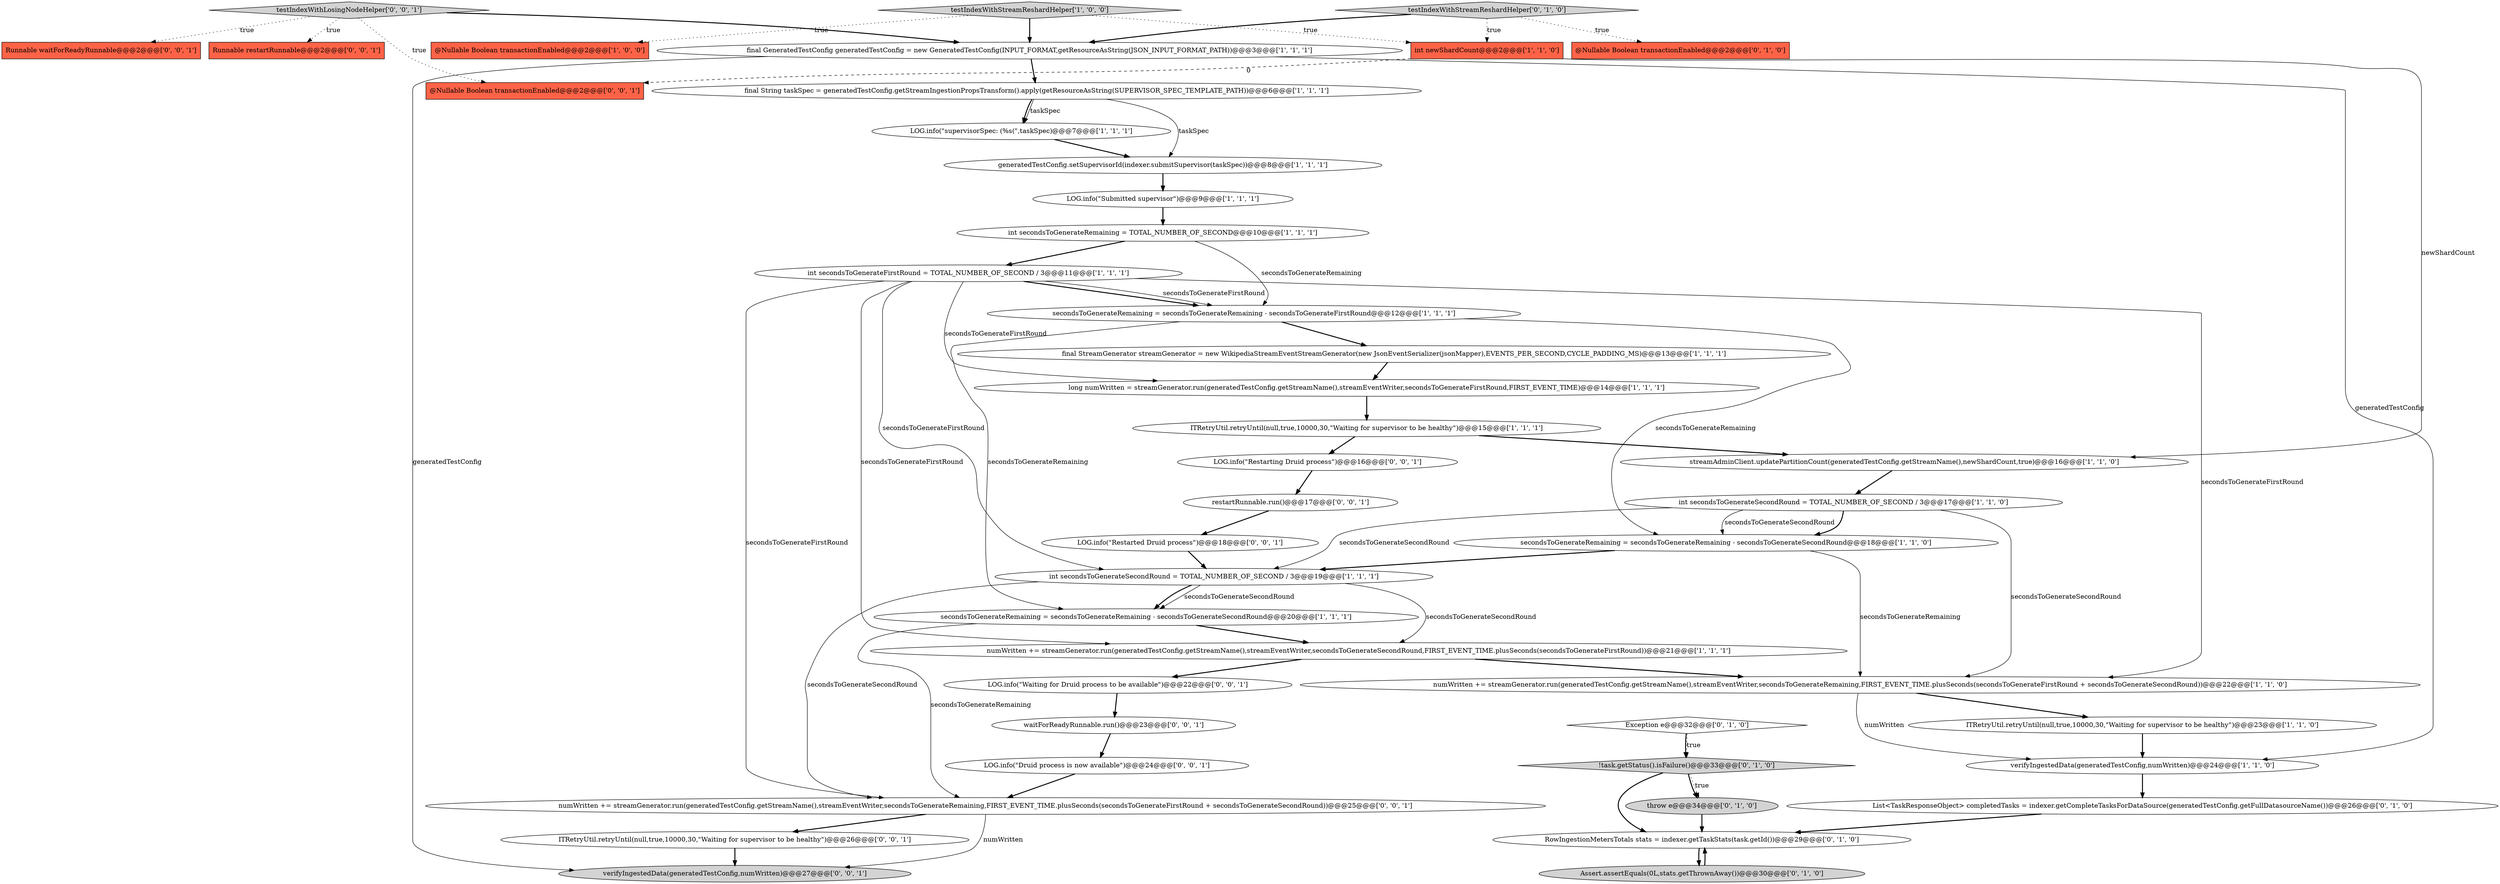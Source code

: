 digraph {
11 [style = filled, label = "testIndexWithStreamReshardHelper['1', '0', '0']", fillcolor = lightgray, shape = diamond image = "AAA0AAABBB1BBB"];
38 [style = filled, label = "testIndexWithLosingNodeHelper['0', '0', '1']", fillcolor = lightgray, shape = diamond image = "AAA0AAABBB3BBB"];
10 [style = filled, label = "secondsToGenerateRemaining = secondsToGenerateRemaining - secondsToGenerateSecondRound@@@18@@@['1', '1', '0']", fillcolor = white, shape = ellipse image = "AAA0AAABBB1BBB"];
13 [style = filled, label = "ITRetryUtil.retryUntil(null,true,10000,30,\"Waiting for supervisor to be healthy\")@@@15@@@['1', '1', '1']", fillcolor = white, shape = ellipse image = "AAA0AAABBB1BBB"];
40 [style = filled, label = "LOG.info(\"Restarting Druid process\")@@@16@@@['0', '0', '1']", fillcolor = white, shape = ellipse image = "AAA0AAABBB3BBB"];
42 [style = filled, label = "LOG.info(\"Restarted Druid process\")@@@18@@@['0', '0', '1']", fillcolor = white, shape = ellipse image = "AAA0AAABBB3BBB"];
6 [style = filled, label = "secondsToGenerateRemaining = secondsToGenerateRemaining - secondsToGenerateSecondRound@@@20@@@['1', '1', '1']", fillcolor = white, shape = ellipse image = "AAA0AAABBB1BBB"];
24 [style = filled, label = "Exception e@@@32@@@['0', '1', '0']", fillcolor = white, shape = diamond image = "AAA1AAABBB2BBB"];
5 [style = filled, label = "generatedTestConfig.setSupervisorId(indexer.submitSupervisor(taskSpec))@@@8@@@['1', '1', '1']", fillcolor = white, shape = ellipse image = "AAA0AAABBB1BBB"];
22 [style = filled, label = "verifyIngestedData(generatedTestConfig,numWritten)@@@24@@@['1', '1', '0']", fillcolor = white, shape = ellipse image = "AAA0AAABBB1BBB"];
23 [style = filled, label = "@Nullable Boolean transactionEnabled@@@2@@@['0', '1', '0']", fillcolor = tomato, shape = box image = "AAA0AAABBB2BBB"];
32 [style = filled, label = "Runnable waitForReadyRunnable@@@2@@@['0', '0', '1']", fillcolor = tomato, shape = box image = "AAA0AAABBB3BBB"];
26 [style = filled, label = "testIndexWithStreamReshardHelper['0', '1', '0']", fillcolor = lightgray, shape = diamond image = "AAA0AAABBB2BBB"];
25 [style = filled, label = "Assert.assertEquals(0L,stats.getThrownAway())@@@30@@@['0', '1', '0']", fillcolor = lightgray, shape = ellipse image = "AAA1AAABBB2BBB"];
30 [style = filled, label = "List<TaskResponseObject> completedTasks = indexer.getCompleteTasksForDataSource(generatedTestConfig.getFullDatasourceName())@@@26@@@['0', '1', '0']", fillcolor = white, shape = ellipse image = "AAA1AAABBB2BBB"];
7 [style = filled, label = "final StreamGenerator streamGenerator = new WikipediaStreamEventStreamGenerator(new JsonEventSerializer(jsonMapper),EVENTS_PER_SECOND,CYCLE_PADDING_MS)@@@13@@@['1', '1', '1']", fillcolor = white, shape = ellipse image = "AAA0AAABBB1BBB"];
33 [style = filled, label = "LOG.info(\"Druid process is now available\")@@@24@@@['0', '0', '1']", fillcolor = white, shape = ellipse image = "AAA0AAABBB3BBB"];
35 [style = filled, label = "numWritten += streamGenerator.run(generatedTestConfig.getStreamName(),streamEventWriter,secondsToGenerateRemaining,FIRST_EVENT_TIME.plusSeconds(secondsToGenerateFirstRound + secondsToGenerateSecondRound))@@@25@@@['0', '0', '1']", fillcolor = white, shape = ellipse image = "AAA0AAABBB3BBB"];
34 [style = filled, label = "LOG.info(\"Waiting for Druid process to be available\")@@@22@@@['0', '0', '1']", fillcolor = white, shape = ellipse image = "AAA0AAABBB3BBB"];
2 [style = filled, label = "secondsToGenerateRemaining = secondsToGenerateRemaining - secondsToGenerateFirstRound@@@12@@@['1', '1', '1']", fillcolor = white, shape = ellipse image = "AAA0AAABBB1BBB"];
1 [style = filled, label = "LOG.info(\"Submitted supervisor\")@@@9@@@['1', '1', '1']", fillcolor = white, shape = ellipse image = "AAA0AAABBB1BBB"];
37 [style = filled, label = "waitForReadyRunnable.run()@@@23@@@['0', '0', '1']", fillcolor = white, shape = ellipse image = "AAA0AAABBB3BBB"];
39 [style = filled, label = "@Nullable Boolean transactionEnabled@@@2@@@['0', '0', '1']", fillcolor = tomato, shape = box image = "AAA0AAABBB3BBB"];
0 [style = filled, label = "@Nullable Boolean transactionEnabled@@@2@@@['1', '0', '0']", fillcolor = tomato, shape = box image = "AAA0AAABBB1BBB"];
4 [style = filled, label = "streamAdminClient.updatePartitionCount(generatedTestConfig.getStreamName(),newShardCount,true)@@@16@@@['1', '1', '0']", fillcolor = white, shape = ellipse image = "AAA0AAABBB1BBB"];
16 [style = filled, label = "ITRetryUtil.retryUntil(null,true,10000,30,\"Waiting for supervisor to be healthy\")@@@23@@@['1', '1', '0']", fillcolor = white, shape = ellipse image = "AAA0AAABBB1BBB"];
21 [style = filled, label = "int newShardCount@@@2@@@['1', '1', '0']", fillcolor = tomato, shape = box image = "AAA0AAABBB1BBB"];
29 [style = filled, label = "!task.getStatus().isFailure()@@@33@@@['0', '1', '0']", fillcolor = lightgray, shape = diamond image = "AAA1AAABBB2BBB"];
18 [style = filled, label = "int secondsToGenerateFirstRound = TOTAL_NUMBER_OF_SECOND / 3@@@11@@@['1', '1', '1']", fillcolor = white, shape = ellipse image = "AAA0AAABBB1BBB"];
17 [style = filled, label = "numWritten += streamGenerator.run(generatedTestConfig.getStreamName(),streamEventWriter,secondsToGenerateSecondRound,FIRST_EVENT_TIME.plusSeconds(secondsToGenerateFirstRound))@@@21@@@['1', '1', '1']", fillcolor = white, shape = ellipse image = "AAA0AAABBB1BBB"];
41 [style = filled, label = "restartRunnable.run()@@@17@@@['0', '0', '1']", fillcolor = white, shape = ellipse image = "AAA0AAABBB3BBB"];
43 [style = filled, label = "verifyIngestedData(generatedTestConfig,numWritten)@@@27@@@['0', '0', '1']", fillcolor = lightgray, shape = ellipse image = "AAA0AAABBB3BBB"];
19 [style = filled, label = "LOG.info(\"supervisorSpec: (%s(\",taskSpec)@@@7@@@['1', '1', '1']", fillcolor = white, shape = ellipse image = "AAA0AAABBB1BBB"];
28 [style = filled, label = "throw e@@@34@@@['0', '1', '0']", fillcolor = lightgray, shape = ellipse image = "AAA1AAABBB2BBB"];
3 [style = filled, label = "numWritten += streamGenerator.run(generatedTestConfig.getStreamName(),streamEventWriter,secondsToGenerateRemaining,FIRST_EVENT_TIME.plusSeconds(secondsToGenerateFirstRound + secondsToGenerateSecondRound))@@@22@@@['1', '1', '0']", fillcolor = white, shape = ellipse image = "AAA0AAABBB1BBB"];
31 [style = filled, label = "Runnable restartRunnable@@@2@@@['0', '0', '1']", fillcolor = tomato, shape = box image = "AAA0AAABBB3BBB"];
14 [style = filled, label = "int secondsToGenerateSecondRound = TOTAL_NUMBER_OF_SECOND / 3@@@17@@@['1', '1', '0']", fillcolor = white, shape = ellipse image = "AAA0AAABBB1BBB"];
27 [style = filled, label = "RowIngestionMetersTotals stats = indexer.getTaskStats(task.getId())@@@29@@@['0', '1', '0']", fillcolor = white, shape = ellipse image = "AAA1AAABBB2BBB"];
15 [style = filled, label = "final String taskSpec = generatedTestConfig.getStreamIngestionPropsTransform().apply(getResourceAsString(SUPERVISOR_SPEC_TEMPLATE_PATH))@@@6@@@['1', '1', '1']", fillcolor = white, shape = ellipse image = "AAA0AAABBB1BBB"];
20 [style = filled, label = "long numWritten = streamGenerator.run(generatedTestConfig.getStreamName(),streamEventWriter,secondsToGenerateFirstRound,FIRST_EVENT_TIME)@@@14@@@['1', '1', '1']", fillcolor = white, shape = ellipse image = "AAA0AAABBB1BBB"];
8 [style = filled, label = "int secondsToGenerateSecondRound = TOTAL_NUMBER_OF_SECOND / 3@@@19@@@['1', '1', '1']", fillcolor = white, shape = ellipse image = "AAA0AAABBB1BBB"];
9 [style = filled, label = "int secondsToGenerateRemaining = TOTAL_NUMBER_OF_SECOND@@@10@@@['1', '1', '1']", fillcolor = white, shape = ellipse image = "AAA0AAABBB1BBB"];
12 [style = filled, label = "final GeneratedTestConfig generatedTestConfig = new GeneratedTestConfig(INPUT_FORMAT,getResourceAsString(JSON_INPUT_FORMAT_PATH))@@@3@@@['1', '1', '1']", fillcolor = white, shape = ellipse image = "AAA0AAABBB1BBB"];
36 [style = filled, label = "ITRetryUtil.retryUntil(null,true,10000,30,\"Waiting for supervisor to be healthy\")@@@26@@@['0', '0', '1']", fillcolor = white, shape = ellipse image = "AAA0AAABBB3BBB"];
9->18 [style = bold, label=""];
3->22 [style = solid, label="numWritten"];
22->30 [style = bold, label=""];
29->27 [style = bold, label=""];
12->22 [style = solid, label="generatedTestConfig"];
1->9 [style = bold, label=""];
8->6 [style = solid, label="secondsToGenerateSecondRound"];
13->4 [style = bold, label=""];
18->2 [style = bold, label=""];
11->12 [style = bold, label=""];
27->25 [style = bold, label=""];
36->43 [style = bold, label=""];
19->5 [style = bold, label=""];
26->21 [style = dotted, label="true"];
2->7 [style = bold, label=""];
18->17 [style = solid, label="secondsToGenerateFirstRound"];
6->35 [style = solid, label="secondsToGenerateRemaining"];
15->19 [style = solid, label="taskSpec"];
12->15 [style = bold, label=""];
5->1 [style = bold, label=""];
29->28 [style = bold, label=""];
21->4 [style = solid, label="newShardCount"];
14->8 [style = solid, label="secondsToGenerateSecondRound"];
10->8 [style = bold, label=""];
15->19 [style = bold, label=""];
37->33 [style = bold, label=""];
11->0 [style = dotted, label="true"];
6->17 [style = bold, label=""];
38->32 [style = dotted, label="true"];
38->39 [style = dotted, label="true"];
8->6 [style = bold, label=""];
17->3 [style = bold, label=""];
16->22 [style = bold, label=""];
7->20 [style = bold, label=""];
11->21 [style = dotted, label="true"];
13->40 [style = bold, label=""];
38->12 [style = bold, label=""];
12->43 [style = solid, label="generatedTestConfig"];
26->23 [style = dotted, label="true"];
9->2 [style = solid, label="secondsToGenerateRemaining"];
15->5 [style = solid, label="taskSpec"];
30->27 [style = bold, label=""];
28->27 [style = bold, label=""];
38->31 [style = dotted, label="true"];
33->35 [style = bold, label=""];
20->13 [style = bold, label=""];
18->8 [style = solid, label="secondsToGenerateFirstRound"];
18->3 [style = solid, label="secondsToGenerateFirstRound"];
8->35 [style = solid, label="secondsToGenerateSecondRound"];
40->41 [style = bold, label=""];
8->17 [style = solid, label="secondsToGenerateSecondRound"];
21->39 [style = dashed, label="0"];
41->42 [style = bold, label=""];
35->36 [style = bold, label=""];
35->43 [style = solid, label="numWritten"];
18->20 [style = solid, label="secondsToGenerateFirstRound"];
24->29 [style = dotted, label="true"];
42->8 [style = bold, label=""];
4->14 [style = bold, label=""];
2->10 [style = solid, label="secondsToGenerateRemaining"];
18->2 [style = solid, label="secondsToGenerateFirstRound"];
26->12 [style = bold, label=""];
3->16 [style = bold, label=""];
17->34 [style = bold, label=""];
25->27 [style = bold, label=""];
14->10 [style = bold, label=""];
14->3 [style = solid, label="secondsToGenerateSecondRound"];
24->29 [style = bold, label=""];
29->28 [style = dotted, label="true"];
14->10 [style = solid, label="secondsToGenerateSecondRound"];
2->6 [style = solid, label="secondsToGenerateRemaining"];
34->37 [style = bold, label=""];
10->3 [style = solid, label="secondsToGenerateRemaining"];
18->35 [style = solid, label="secondsToGenerateFirstRound"];
}
